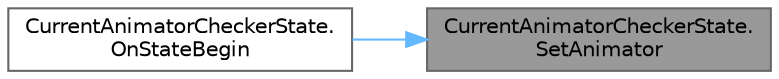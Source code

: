 digraph "CurrentAnimatorCheckerState.SetAnimator"
{
 // LATEX_PDF_SIZE
  bgcolor="transparent";
  edge [fontname=Helvetica,fontsize=10,labelfontname=Helvetica,labelfontsize=10];
  node [fontname=Helvetica,fontsize=10,shape=box,height=0.2,width=0.4];
  rankdir="RL";
  Node1 [id="Node000001",label="CurrentAnimatorCheckerState.\lSetAnimator",height=0.2,width=0.4,color="gray40", fillcolor="grey60", style="filled", fontcolor="black",tooltip="アニメーターのセット 初期化"];
  Node1 -> Node2 [id="edge1_Node000001_Node000002",dir="back",color="steelblue1",style="solid",tooltip=" "];
  Node2 [id="Node000002",label="CurrentAnimatorCheckerState.\lOnStateBegin",height=0.2,width=0.4,color="grey40", fillcolor="white", style="filled",URL="$class_current_animator_checker_state.html#ab098755eb1b74acb29c628083a59f0c8",tooltip=" "];
}
